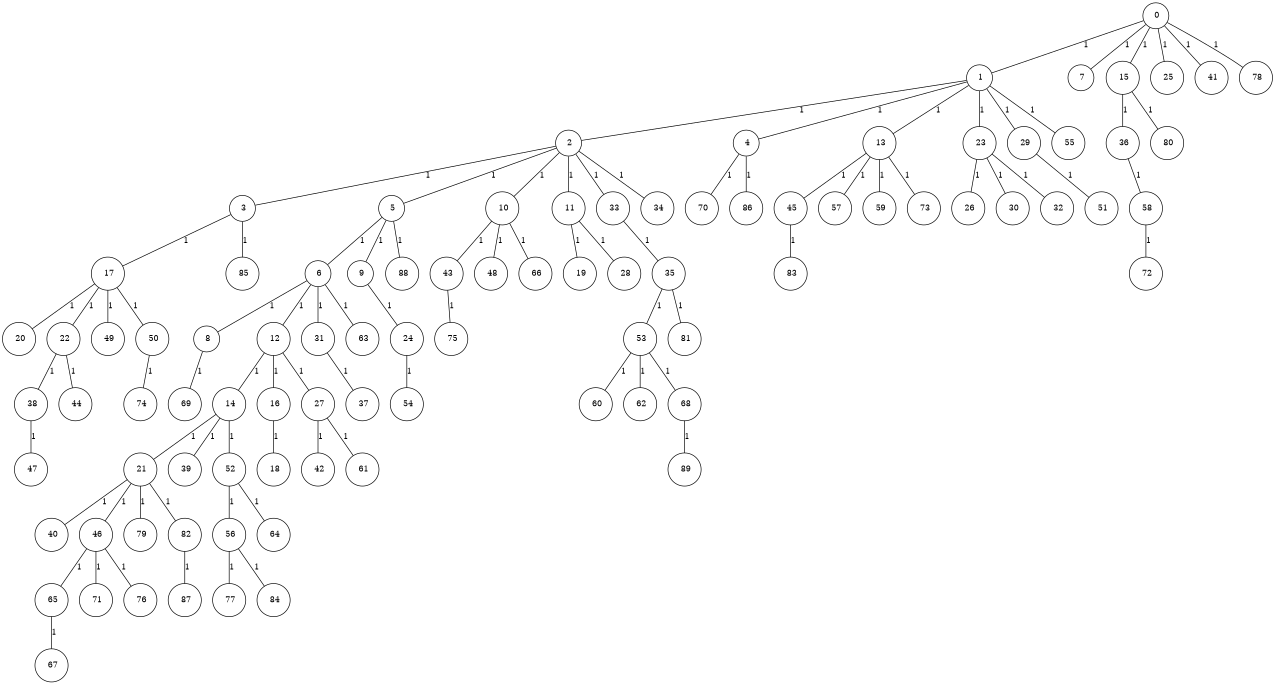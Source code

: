 graph G {
size="8.5,11;"
ratio = "expand;"
fixedsize="true;"
overlap="scale;"
node[shape=circle,width=.12,hight=.12,fontsize=12]
edge[fontsize=12]

0[label=" 0" color=black, pos="2.8790397,0.22776816!"];
1[label=" 1" color=black, pos="0.17530226,2.819657!"];
2[label=" 2" color=black, pos="0.9647159,1.1779428!"];
3[label=" 3" color=black, pos="2.2343767,2.6771759!"];
4[label=" 4" color=black, pos="2.3258606,1.6363313!"];
5[label=" 5" color=black, pos="1.2600674,0.29049839!"];
6[label=" 6" color=black, pos="0.30661157,0.93574828!"];
7[label=" 7" color=black, pos="2.6709924,1.9680937!"];
8[label=" 8" color=black, pos="1.8950468,2.5687726!"];
9[label=" 9" color=black, pos="0.492542,2.6045773!"];
10[label=" 10" color=black, pos="1.3609495,2.8430297!"];
11[label=" 11" color=black, pos="2.6914172,1.2608067!"];
12[label=" 12" color=black, pos="1.6048695,0.93326873!"];
13[label=" 13" color=black, pos="0.84376249,2.3228896!"];
14[label=" 14" color=black, pos="1.7270587,1.7003915!"];
15[label=" 15" color=black, pos="0.5358624,0.94808317!"];
16[label=" 16" color=black, pos="2.8643471,1.5012582!"];
17[label=" 17" color=black, pos="2.9052853,1.814147!"];
18[label=" 18" color=black, pos="1.8883556,2.861561!"];
19[label=" 19" color=black, pos="1.1773823,2.5970507!"];
20[label=" 20" color=black, pos="1.0195057,1.6471887!"];
21[label=" 21" color=black, pos="0.7540865,1.0136422!"];
22[label=" 22" color=black, pos="0.22871618,2.8791963!"];
23[label=" 23" color=black, pos="2.3825189,1.1954877!"];
24[label=" 24" color=black, pos="0.34413518,2.6037552!"];
25[label=" 25" color=black, pos="0.80258137,0.5156553!"];
26[label=" 26" color=black, pos="2.0750789,1.2707098!"];
27[label=" 27" color=black, pos="2.4995839,1.0347129!"];
28[label=" 28" color=black, pos="0.39807986,1.3823578!"];
29[label=" 29" color=black, pos="1.6519799,0.63331154!"];
30[label=" 30" color=black, pos="2.1100338,1.6452746!"];
31[label=" 31" color=black, pos="1.3397872,2.7394188!"];
32[label=" 32" color=black, pos="0.53750825,0.93334293!"];
33[label=" 33" color=black, pos="0.76107612,1.0310266!"];
34[label=" 34" color=black, pos="0.82621451,1.0886161!"];
35[label=" 35" color=black, pos="2.1694969,1.8448881!"];
36[label=" 36" color=black, pos="0.80523059,1.7197432!"];
37[label=" 37" color=black, pos="0.62324601,0.33790651!"];
38[label=" 38" color=black, pos="0.86556253,1.2258326!"];
39[label=" 39" color=black, pos="0.8239435,0.8892722!"];
40[label=" 40" color=black, pos="0.30842532,0.70154137!"];
41[label=" 41" color=black, pos="0.27161337,2.9056564!"];
42[label=" 42" color=black, pos="2.0343045,1.4236263!"];
43[label=" 43" color=black, pos="0.11760151,2.7713782!"];
44[label=" 44" color=black, pos="0.49576036,2.3800426!"];
45[label=" 45" color=black, pos="1.8441761,2.8522862!"];
46[label=" 46" color=black, pos="1.7011302,2.9150884!"];
47[label=" 47" color=black, pos="1.0433701,0.88652547!"];
48[label=" 48" color=black, pos="2.6269758,2.4212969!"];
49[label=" 49" color=black, pos="0.32063484,1.996417!"];
50[label=" 50" color=black, pos="0.32122578,0.55874073!"];
51[label=" 51" color=black, pos="2.6885578,2.3616594!"];
52[label=" 52" color=black, pos="1.8212404,2.3033245!"];
53[label=" 53" color=black, pos="2.4596511,0.37515517!"];
54[label=" 54" color=black, pos="0.23372942,2.685855!"];
55[label=" 55" color=black, pos="1.0946043,2.6288949!"];
56[label=" 56" color=black, pos="2.1604473,1.6201692!"];
57[label=" 57" color=black, pos="2.3771451,0.83602148!"];
58[label=" 58" color=black, pos="2.0366296,0.13719814!"];
59[label=" 59" color=black, pos="1.7248812,2.9095055!"];
60[label=" 60" color=black, pos="2.2405595,1.211538!"];
61[label=" 61" color=black, pos="1.3684407,2.8609919!"];
62[label=" 62" color=black, pos="2.8769368,1.8792696!"];
63[label=" 63" color=black, pos="2.1192273,2.6931211!"];
64[label=" 64" color=black, pos="2.5583564,1.7607568!"];
65[label=" 65" color=black, pos="0.92987657,1.6338723!"];
66[label=" 66" color=black, pos="0.99154052,2.6916935!"];
67[label=" 67" color=black, pos="0.26992799,2.2625432!"];
68[label=" 68" color=black, pos="2.8140291,1.2106981!"];
69[label=" 69" color=black, pos="1.0607745,0.78463989!"];
70[label=" 70" color=black, pos="0.61853682,2.9092524!"];
71[label=" 71" color=black, pos="1.1720741,2.0174388!"];
72[label=" 72" color=black, pos="0.91566392,2.6659319!"];
73[label=" 73" color=black, pos="1.374974,2.8120466!"];
74[label=" 74" color=black, pos="2.0708747,1.0829362!"];
75[label=" 75" color=black, pos="1.1049392,2.8512902!"];
76[label=" 76" color=black, pos="0.8195607,2.101438!"];
77[label=" 77" color=black, pos="2.1336782,1.8180465!"];
78[label=" 78" color=black, pos="0.54998744,0.48997918!"];
79[label=" 79" color=black, pos="1.3296726,1.452492!"];
80[label=" 80" color=black, pos="2.2856137,0.090876972!"];
81[label=" 81" color=black, pos="0.41822814,2.0271022!"];
82[label=" 82" color=black, pos="2.4066638,0.82990545!"];
83[label=" 83" color=black, pos="2.4555178,2.4305712!"];
84[label=" 84" color=black, pos="1.7431838,0.15541368!"];
85[label=" 85" color=black, pos="2.4180872,1.629077!"];
86[label=" 86" color=black, pos="2.7007592,1.6901361!"];
87[label=" 87" color=black, pos="1.6264742,2.2757682!"];
88[label=" 88" color=black, pos="0.26105206,1.5726756!"];
89[label=" 89" color=black, pos="1.2695688,1.168383!"];
0--1[label="1"]
0--7[label="1"]
0--15[label="1"]
0--25[label="1"]
0--41[label="1"]
0--78[label="1"]
1--2[label="1"]
1--4[label="1"]
1--13[label="1"]
1--23[label="1"]
1--29[label="1"]
1--55[label="1"]
2--3[label="1"]
2--5[label="1"]
2--10[label="1"]
2--11[label="1"]
2--33[label="1"]
2--34[label="1"]
3--17[label="1"]
3--85[label="1"]
4--70[label="1"]
4--86[label="1"]
5--6[label="1"]
5--9[label="1"]
5--88[label="1"]
6--8[label="1"]
6--12[label="1"]
6--31[label="1"]
6--63[label="1"]
8--69[label="1"]
9--24[label="1"]
10--43[label="1"]
10--48[label="1"]
10--66[label="1"]
11--19[label="1"]
11--28[label="1"]
12--14[label="1"]
12--16[label="1"]
12--27[label="1"]
13--45[label="1"]
13--57[label="1"]
13--59[label="1"]
13--73[label="1"]
14--21[label="1"]
14--39[label="1"]
14--52[label="1"]
15--36[label="1"]
15--80[label="1"]
16--18[label="1"]
17--20[label="1"]
17--22[label="1"]
17--49[label="1"]
17--50[label="1"]
21--40[label="1"]
21--46[label="1"]
21--79[label="1"]
21--82[label="1"]
22--38[label="1"]
22--44[label="1"]
23--26[label="1"]
23--30[label="1"]
23--32[label="1"]
24--54[label="1"]
27--42[label="1"]
27--61[label="1"]
29--51[label="1"]
31--37[label="1"]
33--35[label="1"]
35--53[label="1"]
35--81[label="1"]
36--58[label="1"]
38--47[label="1"]
43--75[label="1"]
45--83[label="1"]
46--65[label="1"]
46--71[label="1"]
46--76[label="1"]
50--74[label="1"]
52--56[label="1"]
52--64[label="1"]
53--60[label="1"]
53--62[label="1"]
53--68[label="1"]
56--77[label="1"]
56--84[label="1"]
58--72[label="1"]
65--67[label="1"]
68--89[label="1"]
82--87[label="1"]

}
